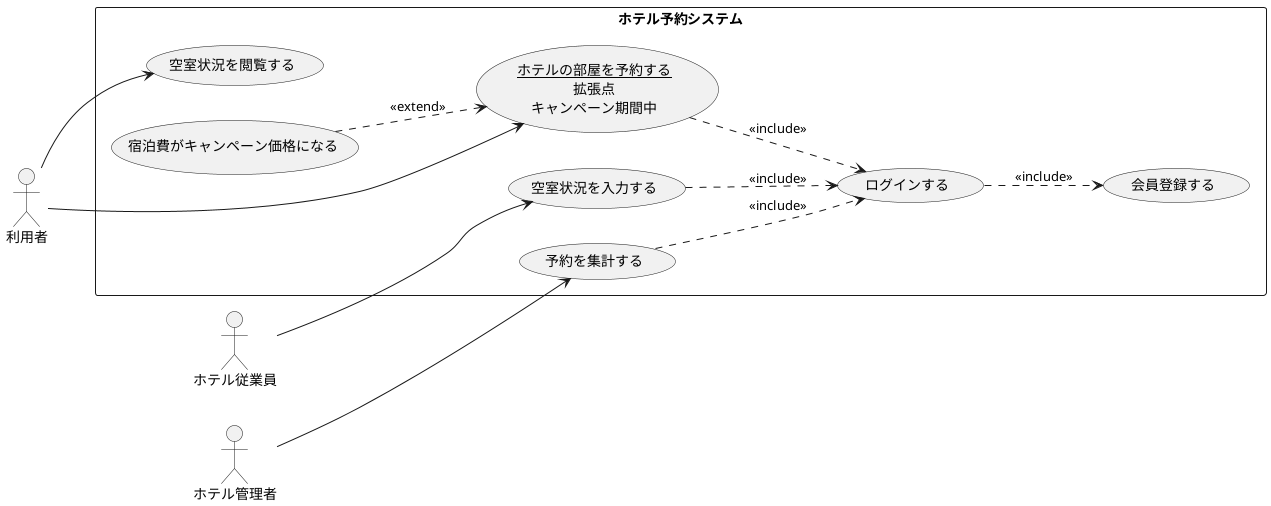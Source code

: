 @startuml ユースケース図
left to right direction
actor 利用者
actor ホテル従業員
actor ホテル管理者

rectangle ホテル予約システム {
    usecase 空室状況を閲覧する
    usecase (<u>ホテルの部屋を予約する</u>\n拡張点\nキャンペーン期間中) as ホテルの部屋を予約する
    usecase 空室状況を入力する
    usecase 予約を集計する
    usecase ログインする
    usecase 会員登録する
    usecase 宿泊費がキャンペーン価格になる
}

利用者 --> 空室状況を閲覧する
利用者 --> ホテルの部屋を予約する
ホテル従業員 --> 空室状況を入力する
ホテル管理者 --> 予約を集計する
ホテルの部屋を予約する ..> ログインする : << include >>
ログインする ..> 会員登録する : << include >>
空室状況を入力する ..> ログインする : << include >>
予約を集計する ..> ログインする : << include >>
宿泊費がキャンペーン価格になる ..> ホテルの部屋を予約する : << extend >>

@enduml